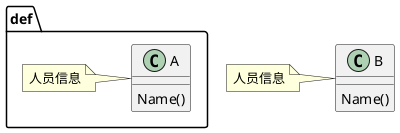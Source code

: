 package example


@startuml

namespace def {
    '人员信息
    class A {
        Name()
    }

    note left of A
       人员信息
    end note
}

'B
class B {
    Name()
}

note left of B
   人员信息
end note


@enduml
